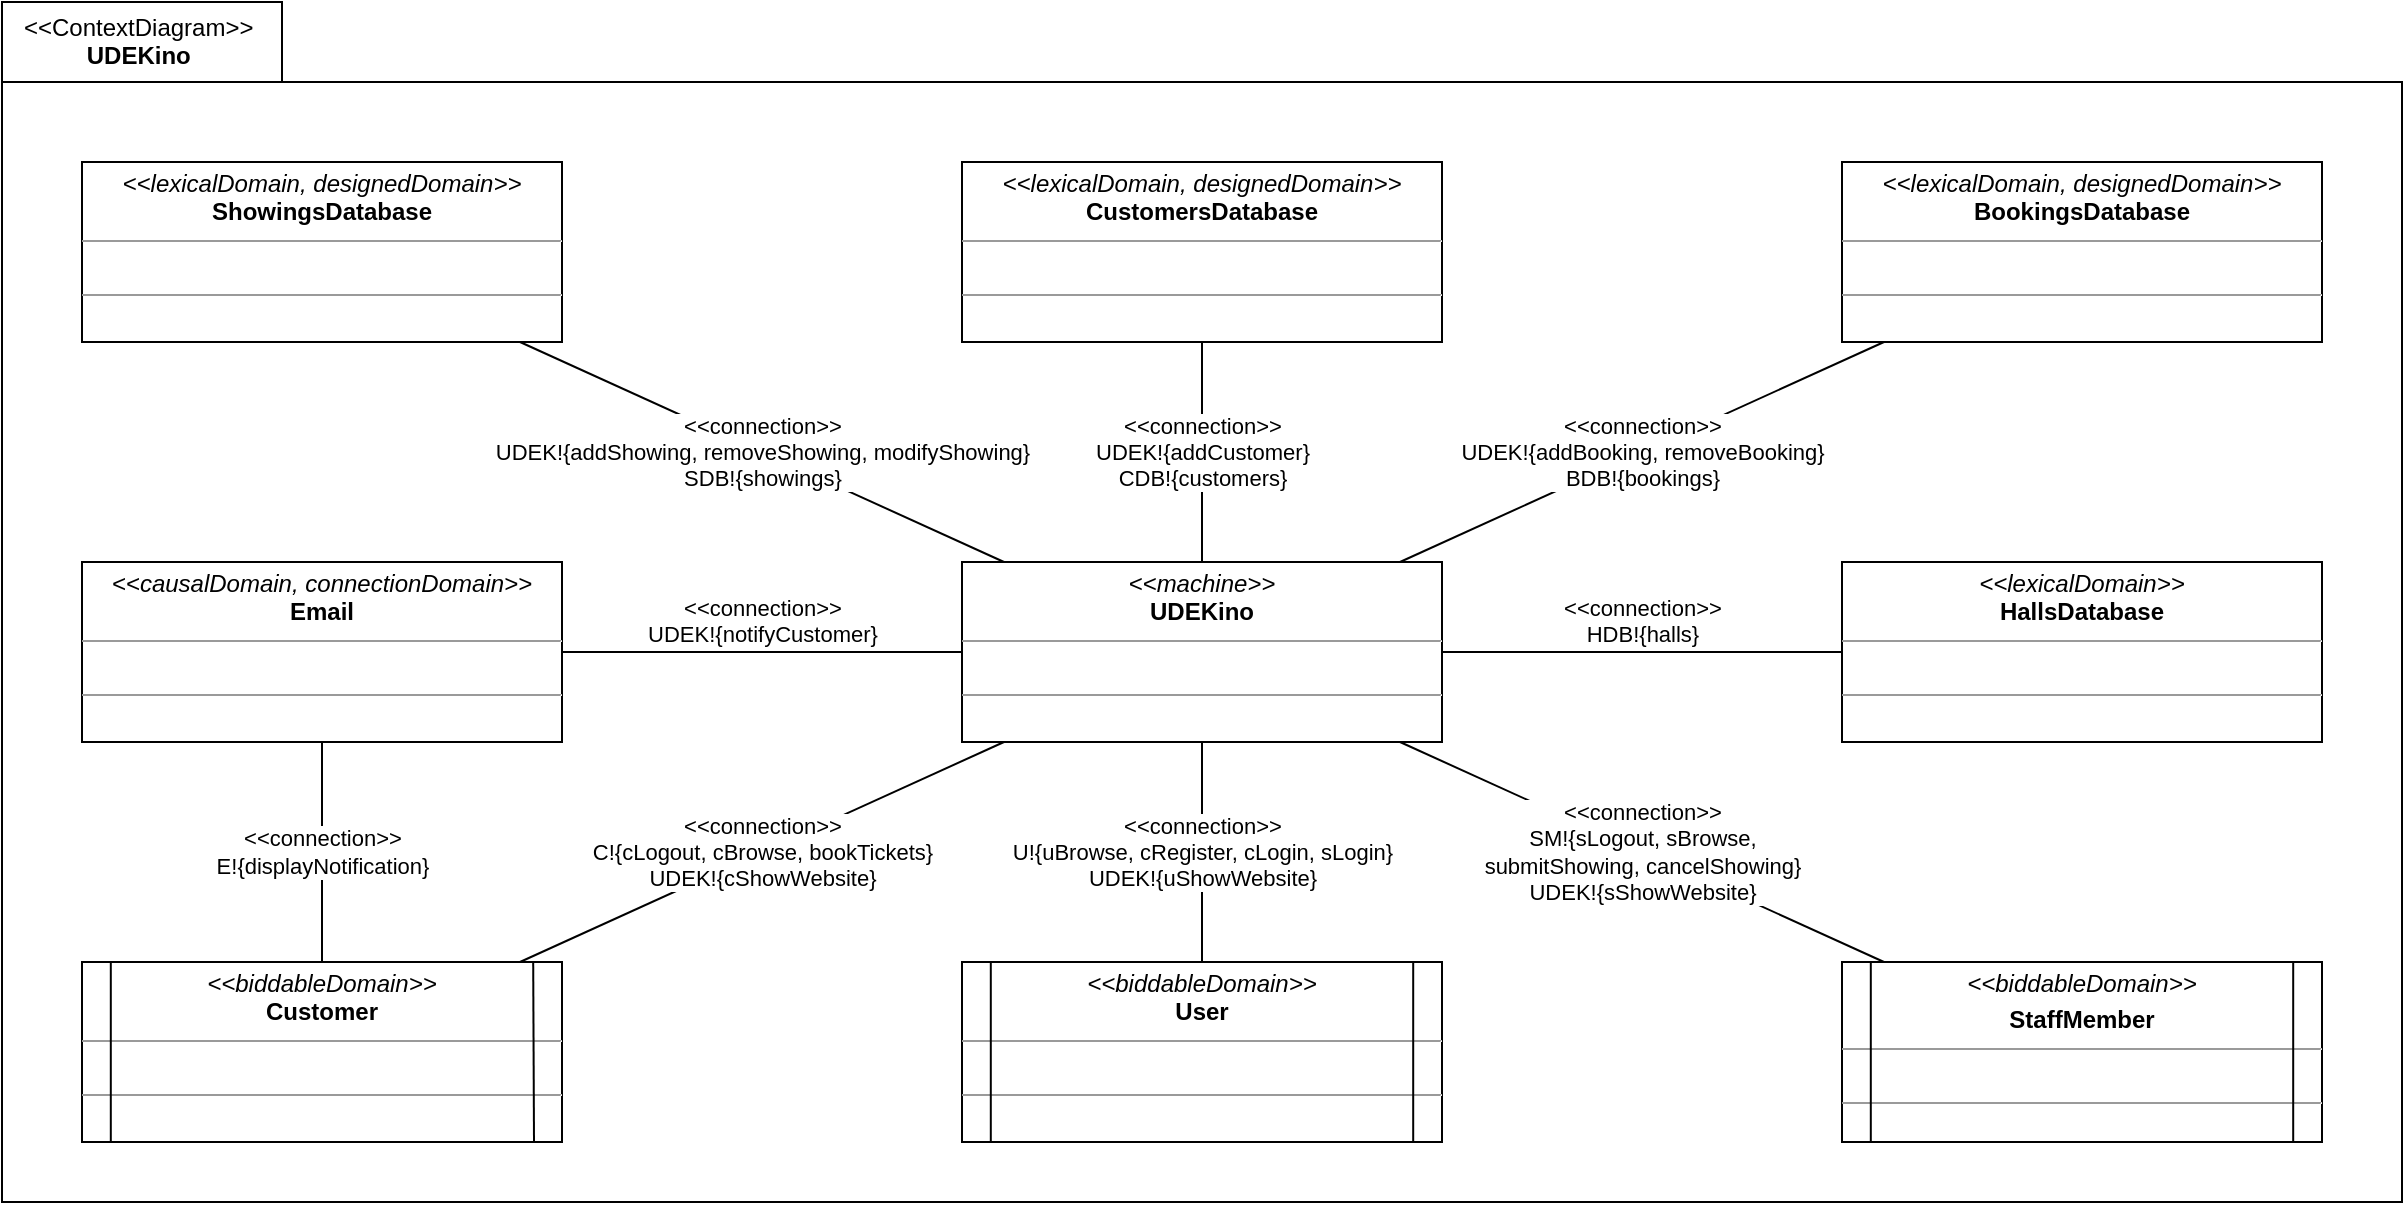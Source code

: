 <mxfile version="16.5.1" type="device"><diagram id="emRpJKtgpJoCoOgUbEJr" name="Page-1"><mxGraphModel dx="2062" dy="1235" grid="1" gridSize="10" guides="1" tooltips="1" connect="1" arrows="1" fold="1" page="1" pageScale="1" pageWidth="1600" pageHeight="1200" math="0" shadow="0"><root><mxCell id="0"/><mxCell id="1" parent="0"/><mxCell id="95DHbLZJ2ofVflBstqKd-20" value="&lt;div style=&quot;&quot;&gt;&lt;span style=&quot;font-weight: 400; background-color: initial;&quot;&gt;&amp;lt;&amp;lt;ContextDiagram&amp;gt;&amp;gt;&lt;/span&gt;&lt;/div&gt;&lt;div style=&quot;text-align: center;&quot;&gt;&lt;span style=&quot;background-color: initial;&quot;&gt;UDEKino&lt;/span&gt;&lt;/div&gt;" style="shape=folder;fontStyle=1;spacingTop=1;tabWidth=140;tabHeight=40;tabPosition=left;html=1;rounded=0;shadow=0;glass=0;comic=0;sketch=0;pointerEvents=1;gradientColor=none;labelPosition=center;verticalLabelPosition=middle;align=left;verticalAlign=top;spacing=0;spacingLeft=11;collapsible=1;container=0;recursiveResize=0;" parent="1" vertex="1"><mxGeometry x="40" y="40" width="1200" height="600" as="geometry"><mxRectangle x="840" y="1320" width="140" height="40" as="alternateBounds"/></mxGeometry></mxCell><mxCell id="eArqLCiEFWmPAN_KeKpL-55" value="" style="group" parent="1" vertex="1" connectable="0"><mxGeometry x="80" y="120" width="1120" height="490" as="geometry"/></mxCell><mxCell id="eArqLCiEFWmPAN_KeKpL-49" value="&lt;p style=&quot;margin: 0px ; margin-top: 4px ; text-align: center&quot;&gt;&lt;i&gt;&amp;lt;&amp;lt;lexicalDomain, designedDomain&amp;gt;&amp;gt;&lt;/i&gt;&lt;br&gt;&lt;b&gt;ShowingsDatabase&lt;/b&gt;&lt;/p&gt;&lt;hr size=&quot;1&quot;&gt;&lt;p style=&quot;margin: 0px ; margin-left: 4px&quot;&gt;&lt;br&gt;&lt;/p&gt;&lt;hr size=&quot;1&quot;&gt;&lt;p style=&quot;margin: 0px ; margin-left: 4px&quot;&gt;&lt;br&gt;&lt;/p&gt;" style="verticalAlign=top;align=left;overflow=fill;fontSize=12;fontFamily=Helvetica;html=1;rounded=0;shadow=0;glass=0;comic=0;sketch=0;pointerEvents=1;fontColor=default;gradientColor=none;container=0;strokeWidth=1;" parent="eArqLCiEFWmPAN_KeKpL-55" vertex="1"><mxGeometry width="240" height="90" as="geometry"/></mxCell><mxCell id="eArqLCiEFWmPAN_KeKpL-50" value="&lt;p style=&quot;margin: 0px ; margin-top: 4px ; text-align: center&quot;&gt;&lt;i&gt;&amp;lt;&amp;lt;lexicalDomain, designedDomain&amp;gt;&amp;gt;&lt;/i&gt;&lt;br&gt;&lt;b&gt;CustomersDatabase&lt;/b&gt;&lt;/p&gt;&lt;hr size=&quot;1&quot;&gt;&lt;p style=&quot;margin: 0px ; margin-left: 4px&quot;&gt;&lt;br&gt;&lt;/p&gt;&lt;hr size=&quot;1&quot;&gt;&lt;p style=&quot;margin: 0px ; margin-left: 4px&quot;&gt;&lt;br&gt;&lt;/p&gt;" style="verticalAlign=top;align=left;overflow=fill;fontSize=12;fontFamily=Helvetica;html=1;rounded=0;shadow=0;glass=0;comic=0;sketch=0;pointerEvents=1;fontColor=default;gradientColor=none;container=0;strokeWidth=1;" parent="eArqLCiEFWmPAN_KeKpL-55" vertex="1"><mxGeometry x="440" width="240" height="90" as="geometry"/></mxCell><mxCell id="eArqLCiEFWmPAN_KeKpL-51" value="&lt;p style=&quot;margin: 0px ; margin-top: 4px ; text-align: center&quot;&gt;&lt;i&gt;&amp;lt;&amp;lt;lexicalDomain, designedDomain&amp;gt;&amp;gt;&lt;/i&gt;&lt;br&gt;&lt;b&gt;BookingsDatabase&lt;/b&gt;&lt;/p&gt;&lt;hr size=&quot;1&quot;&gt;&lt;p style=&quot;margin: 0px ; margin-left: 4px&quot;&gt;&lt;br&gt;&lt;/p&gt;&lt;hr size=&quot;1&quot;&gt;&lt;p style=&quot;margin: 0px ; margin-left: 4px&quot;&gt;&lt;br&gt;&lt;/p&gt;" style="verticalAlign=top;align=left;overflow=fill;fontSize=12;fontFamily=Helvetica;html=1;rounded=0;shadow=0;glass=0;comic=0;sketch=0;pointerEvents=1;fontColor=default;gradientColor=none;container=0;strokeWidth=1;" parent="eArqLCiEFWmPAN_KeKpL-55" vertex="1"><mxGeometry x="880" width="240" height="90" as="geometry"/></mxCell><mxCell id="95DHbLZJ2ofVflBstqKd-1" value="&lt;p style=&quot;margin: 0px ; margin-top: 4px ; text-align: center&quot;&gt;&lt;i&gt;&amp;lt;&amp;lt;causalDomain, connectionDomain&amp;gt;&amp;gt;&lt;/i&gt;&lt;br&gt;&lt;b&gt;Email&lt;/b&gt;&lt;/p&gt;&lt;hr size=&quot;1&quot;&gt;&lt;p style=&quot;margin: 0px ; margin-left: 4px&quot;&gt;&lt;br&gt;&lt;/p&gt;&lt;hr size=&quot;1&quot;&gt;&lt;p style=&quot;margin: 0px ; margin-left: 4px&quot;&gt;&lt;br&gt;&lt;/p&gt;" style="verticalAlign=top;align=left;overflow=fill;fontSize=12;fontFamily=Helvetica;html=1;rounded=0;shadow=0;glass=0;comic=0;sketch=0;pointerEvents=1;fontColor=default;gradientColor=none;container=0;" parent="eArqLCiEFWmPAN_KeKpL-55" vertex="1"><mxGeometry y="200" width="240" height="90" as="geometry"/></mxCell><mxCell id="95DHbLZJ2ofVflBstqKd-12" value="&amp;lt;&amp;lt;connection&amp;gt;&amp;gt;&lt;br&gt;UDEK!{notifyCustomer}" style="rounded=0;orthogonalLoop=1;jettySize=auto;html=1;endArrow=none;endFill=0;verticalAlign=bottom;" parent="eArqLCiEFWmPAN_KeKpL-55" source="95DHbLZJ2ofVflBstqKd-4" target="95DHbLZJ2ofVflBstqKd-1" edge="1"><mxGeometry relative="1" as="geometry"/></mxCell><mxCell id="eArqLCiEFWmPAN_KeKpL-52" value="&amp;lt;&amp;lt;connection&amp;gt;&amp;gt;&lt;br&gt;UDEK!{addCustomer}&lt;br&gt;CDB!{customers}" style="edgeStyle=none;shape=connector;rounded=0;orthogonalLoop=1;jettySize=auto;html=1;labelBackgroundColor=default;fontFamily=Helvetica;fontSize=11;fontColor=default;endArrow=none;endFill=0;strokeColor=default;strokeWidth=1;" parent="eArqLCiEFWmPAN_KeKpL-55" source="95DHbLZJ2ofVflBstqKd-4" target="eArqLCiEFWmPAN_KeKpL-50" edge="1"><mxGeometry relative="1" as="geometry"/></mxCell><mxCell id="eArqLCiEFWmPAN_KeKpL-53" value="&amp;lt;&amp;lt;connection&amp;gt;&amp;gt;&lt;br&gt;UDEK!{addBooking, removeBooking}&lt;br&gt;BDB!{bookings}" style="edgeStyle=none;shape=connector;rounded=0;orthogonalLoop=1;jettySize=auto;html=1;labelBackgroundColor=default;fontFamily=Helvetica;fontSize=11;fontColor=default;endArrow=none;endFill=0;strokeColor=default;strokeWidth=1;" parent="eArqLCiEFWmPAN_KeKpL-55" source="95DHbLZJ2ofVflBstqKd-4" target="eArqLCiEFWmPAN_KeKpL-51" edge="1"><mxGeometry relative="1" as="geometry"/></mxCell><mxCell id="95DHbLZJ2ofVflBstqKd-4" value="&lt;p style=&quot;margin:0px;margin-top:4px;text-align:center;&quot;&gt;&lt;i&gt;&amp;lt;&amp;lt;machine&amp;gt;&amp;gt;&lt;/i&gt;&lt;br&gt;&lt;b&gt;UDEKino&lt;/b&gt;&lt;/p&gt;&lt;hr size=&quot;1&quot;&gt;&lt;p style=&quot;margin:0px;margin-left:4px;&quot;&gt;&lt;br&gt;&lt;/p&gt;&lt;hr size=&quot;1&quot;&gt;&lt;p style=&quot;margin:0px;margin-left:4px;&quot;&gt;&lt;br&gt;&lt;/p&gt;" style="verticalAlign=top;align=left;overflow=fill;fontSize=12;fontFamily=Helvetica;html=1;rounded=0;shadow=0;glass=0;comic=0;sketch=0;pointerEvents=1;fontColor=default;gradientColor=none;container=0;" parent="eArqLCiEFWmPAN_KeKpL-55" vertex="1"><mxGeometry x="440" y="200" width="240" height="90" as="geometry"/></mxCell><mxCell id="eArqLCiEFWmPAN_KeKpL-54" value="&amp;lt;&amp;lt;connection&amp;gt;&amp;gt;&lt;br&gt;UDEK!{addShowing, removeShowing, modifyShowing}&lt;br&gt;SDB!{showings}" style="edgeStyle=none;shape=connector;rounded=0;orthogonalLoop=1;jettySize=auto;html=1;labelBackgroundColor=default;fontFamily=Helvetica;fontSize=11;fontColor=default;endArrow=none;endFill=0;strokeColor=default;strokeWidth=1;" parent="eArqLCiEFWmPAN_KeKpL-55" source="eArqLCiEFWmPAN_KeKpL-49" target="95DHbLZJ2ofVflBstqKd-4" edge="1"><mxGeometry relative="1" as="geometry"/></mxCell><mxCell id="gey26ly9URTmzf3GwjHG-17" value="&amp;lt;&amp;lt;connection&amp;gt;&amp;gt;&lt;br&gt;C!{cLogout, cBrowse, bookTickets}&lt;br&gt;UDEK!{cShowWebsite}" style="rounded=0;orthogonalLoop=1;jettySize=auto;html=1;endArrow=none;endFill=0;verticalAlign=middle;" parent="eArqLCiEFWmPAN_KeKpL-55" source="gey26ly9URTmzf3GwjHG-16" target="95DHbLZJ2ofVflBstqKd-4" edge="1"><mxGeometry relative="1" as="geometry"/></mxCell><mxCell id="QEx-JhWkWwkp71yKwDki-1" value="&lt;p style=&quot;margin: 0px ; margin-top: 4px ; text-align: center&quot;&gt;&lt;i&gt;&amp;lt;&amp;lt;lexicalDomain&amp;gt;&amp;gt;&lt;/i&gt;&lt;br&gt;&lt;b&gt;HallsDatabase&lt;/b&gt;&lt;/p&gt;&lt;hr size=&quot;1&quot;&gt;&lt;p style=&quot;margin: 0px ; margin-left: 4px&quot;&gt;&lt;br&gt;&lt;/p&gt;&lt;hr size=&quot;1&quot;&gt;&lt;p style=&quot;margin: 0px ; margin-left: 4px&quot;&gt;&lt;br&gt;&lt;/p&gt;" style="verticalAlign=top;align=left;overflow=fill;fontSize=12;fontFamily=Helvetica;html=1;rounded=0;shadow=0;glass=0;comic=0;sketch=0;pointerEvents=1;fontColor=default;gradientColor=none;container=0;" parent="eArqLCiEFWmPAN_KeKpL-55" vertex="1"><mxGeometry x="880" y="200" width="240" height="90" as="geometry"/></mxCell><mxCell id="QEx-JhWkWwkp71yKwDki-4" value="&amp;lt;&amp;lt;connection&amp;gt;&amp;gt;&lt;br&gt;HDB!{halls}" style="edgeStyle=none;rounded=0;orthogonalLoop=1;jettySize=auto;html=1;endArrow=none;endFill=0;verticalAlign=bottom;" parent="eArqLCiEFWmPAN_KeKpL-55" source="95DHbLZJ2ofVflBstqKd-4" target="QEx-JhWkWwkp71yKwDki-1" edge="1"><mxGeometry relative="1" as="geometry"/></mxCell><mxCell id="QEx-JhWkWwkp71yKwDki-3" value="&amp;lt;&amp;lt;connection&amp;gt;&amp;gt;&lt;br&gt;SM!{sLogout, sBrowse,&lt;br&gt;submitShowing, cancelShowing}&lt;br&gt;UDEK!{sShowWebsite}" style="rounded=0;orthogonalLoop=1;jettySize=auto;html=1;endArrow=none;endFill=0;verticalAlign=middle;" parent="eArqLCiEFWmPAN_KeKpL-55" source="QEx-JhWkWwkp71yKwDki-2" target="95DHbLZJ2ofVflBstqKd-4" edge="1"><mxGeometry relative="1" as="geometry"/></mxCell><mxCell id="eArqLCiEFWmPAN_KeKpL-7" value="" style="group" parent="eArqLCiEFWmPAN_KeKpL-55" vertex="1" connectable="0"><mxGeometry y="400" width="240" height="90" as="geometry"/></mxCell><mxCell id="gey26ly9URTmzf3GwjHG-16" value="&lt;p style=&quot;margin: 0px ; margin-top: 4px ; text-align: center&quot;&gt;&lt;i&gt;&amp;lt;&amp;lt;biddableDomain&amp;gt;&amp;gt;&lt;/i&gt;&lt;br&gt;&lt;b&gt;Customer&lt;/b&gt;&lt;/p&gt;&lt;hr size=&quot;1&quot;&gt;&lt;p style=&quot;margin: 0px ; margin-left: 4px&quot;&gt;&lt;br&gt;&lt;/p&gt;&lt;hr size=&quot;1&quot;&gt;&lt;p style=&quot;margin: 0px ; margin-left: 4px&quot;&gt;&lt;br&gt;&lt;/p&gt;" style="verticalAlign=top;align=left;overflow=fill;fontSize=12;fontFamily=Helvetica;html=1;rounded=0;shadow=0;glass=0;comic=0;sketch=0;pointerEvents=1;fontColor=default;gradientColor=none;container=0;points=[[0,0,0,0,0],[0,0.24,0,0,0],[0,0.5,0,0,0],[0,0.76,0,0,0],[0,1,0,0,0],[0.06,0,0,0,0],[0.06,1,0,0,0],[0.13,0,0,0,0],[0.13,1,0,0,0],[0.25,0,0,0,0],[0.25,1,0,0,0],[0.5,0,0,0,0],[0.5,1,0,0,0],[0.75,0,0,0,0],[0.75,1,0,0,0],[0.88,0,0,0,0],[0.88,1,0,0,0],[0.94,0,0,0,0],[0.94,1,0,0,0],[1,0,0,0,0],[1,0.26,0,0,0],[1,0.5,0,0,0],[1,0.76,0,0,0],[1,1,0,0,0]];strokeWidth=1;" parent="eArqLCiEFWmPAN_KeKpL-7" vertex="1"><mxGeometry width="240" height="90" as="geometry"/></mxCell><mxCell id="eArqLCiEFWmPAN_KeKpL-1" style="rounded=0;orthogonalLoop=1;jettySize=auto;html=1;endArrow=none;endFill=0;strokeWidth=1;entryX=0.06;entryY=1;entryDx=0;entryDy=0;entryPerimeter=0;exitX=0.06;exitY=0;exitDx=0;exitDy=0;exitPerimeter=0;" parent="eArqLCiEFWmPAN_KeKpL-7" source="gey26ly9URTmzf3GwjHG-16" target="gey26ly9URTmzf3GwjHG-16" edge="1"><mxGeometry relative="1" as="geometry"><mxPoint x="30" as="sourcePoint"/><mxPoint x="14" y="90" as="targetPoint"/></mxGeometry></mxCell><mxCell id="eArqLCiEFWmPAN_KeKpL-2" style="edgeStyle=none;shape=connector;rounded=0;orthogonalLoop=1;jettySize=auto;html=1;exitX=0.94;exitY=0;exitDx=0;exitDy=0;exitPerimeter=0;labelBackgroundColor=default;fontFamily=Helvetica;fontSize=11;fontColor=default;endArrow=none;endFill=0;strokeColor=default;strokeWidth=1;" parent="eArqLCiEFWmPAN_KeKpL-7" source="gey26ly9URTmzf3GwjHG-16" edge="1"><mxGeometry relative="1" as="geometry"><mxPoint x="226" y="90" as="targetPoint"/></mxGeometry></mxCell><mxCell id="QEx-JhWkWwkp71yKwDki-6" value="&amp;lt;&amp;lt;connection&amp;gt;&amp;gt;&lt;br&gt;E!{displayNotification}" style="edgeStyle=none;rounded=0;orthogonalLoop=1;jettySize=auto;html=1;endArrow=none;endFill=0;" parent="eArqLCiEFWmPAN_KeKpL-55" source="95DHbLZJ2ofVflBstqKd-1" target="gey26ly9URTmzf3GwjHG-16" edge="1"><mxGeometry relative="1" as="geometry"/></mxCell><mxCell id="eArqLCiEFWmPAN_KeKpL-8" value="" style="group" parent="eArqLCiEFWmPAN_KeKpL-55" vertex="1" connectable="0"><mxGeometry x="440" y="400" width="240" height="90" as="geometry"/></mxCell><mxCell id="95DHbLZJ2ofVflBstqKd-2" value="&lt;p style=&quot;margin: 0px ; margin-top: 4px ; text-align: center&quot;&gt;&lt;i&gt;&amp;lt;&amp;lt;biddableDomain&amp;gt;&amp;gt;&lt;/i&gt;&lt;br&gt;&lt;b&gt;User&lt;/b&gt;&lt;/p&gt;&lt;hr size=&quot;1&quot;&gt;&lt;p style=&quot;margin: 0px ; margin-left: 4px&quot;&gt;&lt;br&gt;&lt;/p&gt;&lt;hr size=&quot;1&quot;&gt;&lt;p style=&quot;margin: 0px ; margin-left: 4px&quot;&gt;&lt;br&gt;&lt;/p&gt;" style="verticalAlign=top;align=left;overflow=fill;fontSize=12;fontFamily=Helvetica;html=1;rounded=0;shadow=0;glass=0;comic=0;sketch=0;pointerEvents=1;fontColor=default;gradientColor=none;container=0;points=[[0,0,0,0,0],[0,0.24,0,0,0],[0,0.5,0,0,0],[0,0.76,0,0,0],[0,1,0,0,0],[0.06,0,0,0,0],[0.06,1,0,0,0],[0.13,0,0,0,0],[0.13,1,0,0,0],[0.25,0,0,0,0],[0.25,1,0,0,0],[0.5,0,0,0,0],[0.5,1,0,0,0],[0.75,0,0,0,0],[0.75,1,0,0,0],[0.88,0,0,0,0],[0.88,1,0,0,0],[0.94,0,0,0,0],[0.94,1,0,0,0],[1,0,0,0,0],[1,0.26,0,0,0],[1,0.5,0,0,0],[1,0.76,0,0,0],[1,1,0,0,0]];" parent="eArqLCiEFWmPAN_KeKpL-8" vertex="1"><mxGeometry width="240" height="90" as="geometry"/></mxCell><mxCell id="eArqLCiEFWmPAN_KeKpL-3" style="edgeStyle=none;shape=connector;rounded=0;orthogonalLoop=1;jettySize=auto;html=1;exitX=0.06;exitY=0;exitDx=0;exitDy=0;exitPerimeter=0;entryX=0.06;entryY=1;entryDx=0;entryDy=0;entryPerimeter=0;labelBackgroundColor=default;fontFamily=Helvetica;fontSize=11;fontColor=default;endArrow=none;endFill=0;strokeColor=default;strokeWidth=1;" parent="eArqLCiEFWmPAN_KeKpL-8" source="95DHbLZJ2ofVflBstqKd-2" target="95DHbLZJ2ofVflBstqKd-2" edge="1"><mxGeometry relative="1" as="geometry"/></mxCell><mxCell id="eArqLCiEFWmPAN_KeKpL-4" style="edgeStyle=none;shape=connector;rounded=0;orthogonalLoop=1;jettySize=auto;html=1;exitX=0.94;exitY=0;exitDx=0;exitDy=0;exitPerimeter=0;entryX=0.94;entryY=1;entryDx=0;entryDy=0;entryPerimeter=0;labelBackgroundColor=default;fontFamily=Helvetica;fontSize=11;fontColor=default;endArrow=none;endFill=0;strokeColor=default;strokeWidth=1;" parent="eArqLCiEFWmPAN_KeKpL-8" source="95DHbLZJ2ofVflBstqKd-2" target="95DHbLZJ2ofVflBstqKd-2" edge="1"><mxGeometry relative="1" as="geometry"/></mxCell><mxCell id="eArqLCiEFWmPAN_KeKpL-9" value="" style="group" parent="eArqLCiEFWmPAN_KeKpL-55" vertex="1" connectable="0"><mxGeometry x="880" y="400" width="240" height="90" as="geometry"/></mxCell><mxCell id="QEx-JhWkWwkp71yKwDki-2" value="&lt;p style=&quot;margin: 0px ; margin-top: 4px ; text-align: center&quot;&gt;&lt;i&gt;&amp;lt;&amp;lt;biddableD&lt;/i&gt;&lt;i&gt;omain&amp;gt;&amp;gt;&lt;/i&gt;&lt;/p&gt;&lt;p style=&quot;margin: 0px ; margin-top: 4px ; text-align: center&quot;&gt;&lt;b&gt;StaffMember&lt;/b&gt;&lt;/p&gt;&lt;hr size=&quot;1&quot;&gt;&lt;p style=&quot;margin: 0px ; margin-left: 4px&quot;&gt;&lt;br&gt;&lt;/p&gt;&lt;hr size=&quot;1&quot;&gt;&lt;p style=&quot;margin: 0px ; margin-left: 4px&quot;&gt;&lt;br&gt;&lt;/p&gt;" style="verticalAlign=top;align=left;overflow=fill;fontSize=12;fontFamily=Helvetica;html=1;rounded=0;shadow=0;glass=0;comic=0;sketch=0;pointerEvents=1;fontColor=default;gradientColor=none;container=0;points=[[0,0,0,0,0],[0,0.24,0,0,0],[0,0.5,0,0,0],[0,0.76,0,0,0],[0,1,0,0,0],[0.06,0,0,0,0],[0.06,1,0,0,0],[0.13,0,0,0,0],[0.13,1,0,0,0],[0.25,0,0,0,0],[0.25,1,0,0,0],[0.5,0,0,0,0],[0.5,1,0,0,0],[0.75,0,0,0,0],[0.75,1,0,0,0],[0.88,0,0,0,0],[0.88,1,0,0,0],[0.94,0,0,0,0],[0.94,1,0,0,0],[1,0,0,0,0],[1,0.26,0,0,0],[1,0.5,0,0,0],[1,0.76,0,0,0],[1,1,0,0,0]];" parent="eArqLCiEFWmPAN_KeKpL-9" vertex="1"><mxGeometry width="240" height="90" as="geometry"/></mxCell><mxCell id="eArqLCiEFWmPAN_KeKpL-5" style="edgeStyle=none;shape=connector;rounded=0;orthogonalLoop=1;jettySize=auto;html=1;exitX=0.06;exitY=0;exitDx=0;exitDy=0;exitPerimeter=0;entryX=0.06;entryY=1;entryDx=0;entryDy=0;entryPerimeter=0;labelBackgroundColor=default;fontFamily=Helvetica;fontSize=11;fontColor=default;endArrow=none;endFill=0;strokeColor=default;strokeWidth=1;" parent="eArqLCiEFWmPAN_KeKpL-9" source="QEx-JhWkWwkp71yKwDki-2" target="QEx-JhWkWwkp71yKwDki-2" edge="1"><mxGeometry relative="1" as="geometry"/></mxCell><mxCell id="eArqLCiEFWmPAN_KeKpL-6" style="edgeStyle=none;shape=connector;rounded=0;orthogonalLoop=1;jettySize=auto;html=1;exitX=0.94;exitY=0;exitDx=0;exitDy=0;exitPerimeter=0;entryX=0.94;entryY=1;entryDx=0;entryDy=0;entryPerimeter=0;labelBackgroundColor=default;fontFamily=Helvetica;fontSize=11;fontColor=default;endArrow=none;endFill=0;strokeColor=default;strokeWidth=1;" parent="eArqLCiEFWmPAN_KeKpL-9" source="QEx-JhWkWwkp71yKwDki-2" target="QEx-JhWkWwkp71yKwDki-2" edge="1"><mxGeometry relative="1" as="geometry"/></mxCell><mxCell id="95DHbLZJ2ofVflBstqKd-13" value="&amp;lt;&amp;lt;connection&amp;gt;&amp;gt;&lt;br&gt;U!{uBrowse, cRegister, cLogin, sLogin}&lt;br&gt;UDEK!{uShowWebsite}" style="edgeStyle=none;rounded=0;orthogonalLoop=1;jettySize=auto;html=1;endArrow=none;endFill=0;" parent="eArqLCiEFWmPAN_KeKpL-55" source="95DHbLZJ2ofVflBstqKd-4" target="95DHbLZJ2ofVflBstqKd-2" edge="1"><mxGeometry relative="1" as="geometry"/></mxCell></root></mxGraphModel></diagram></mxfile>